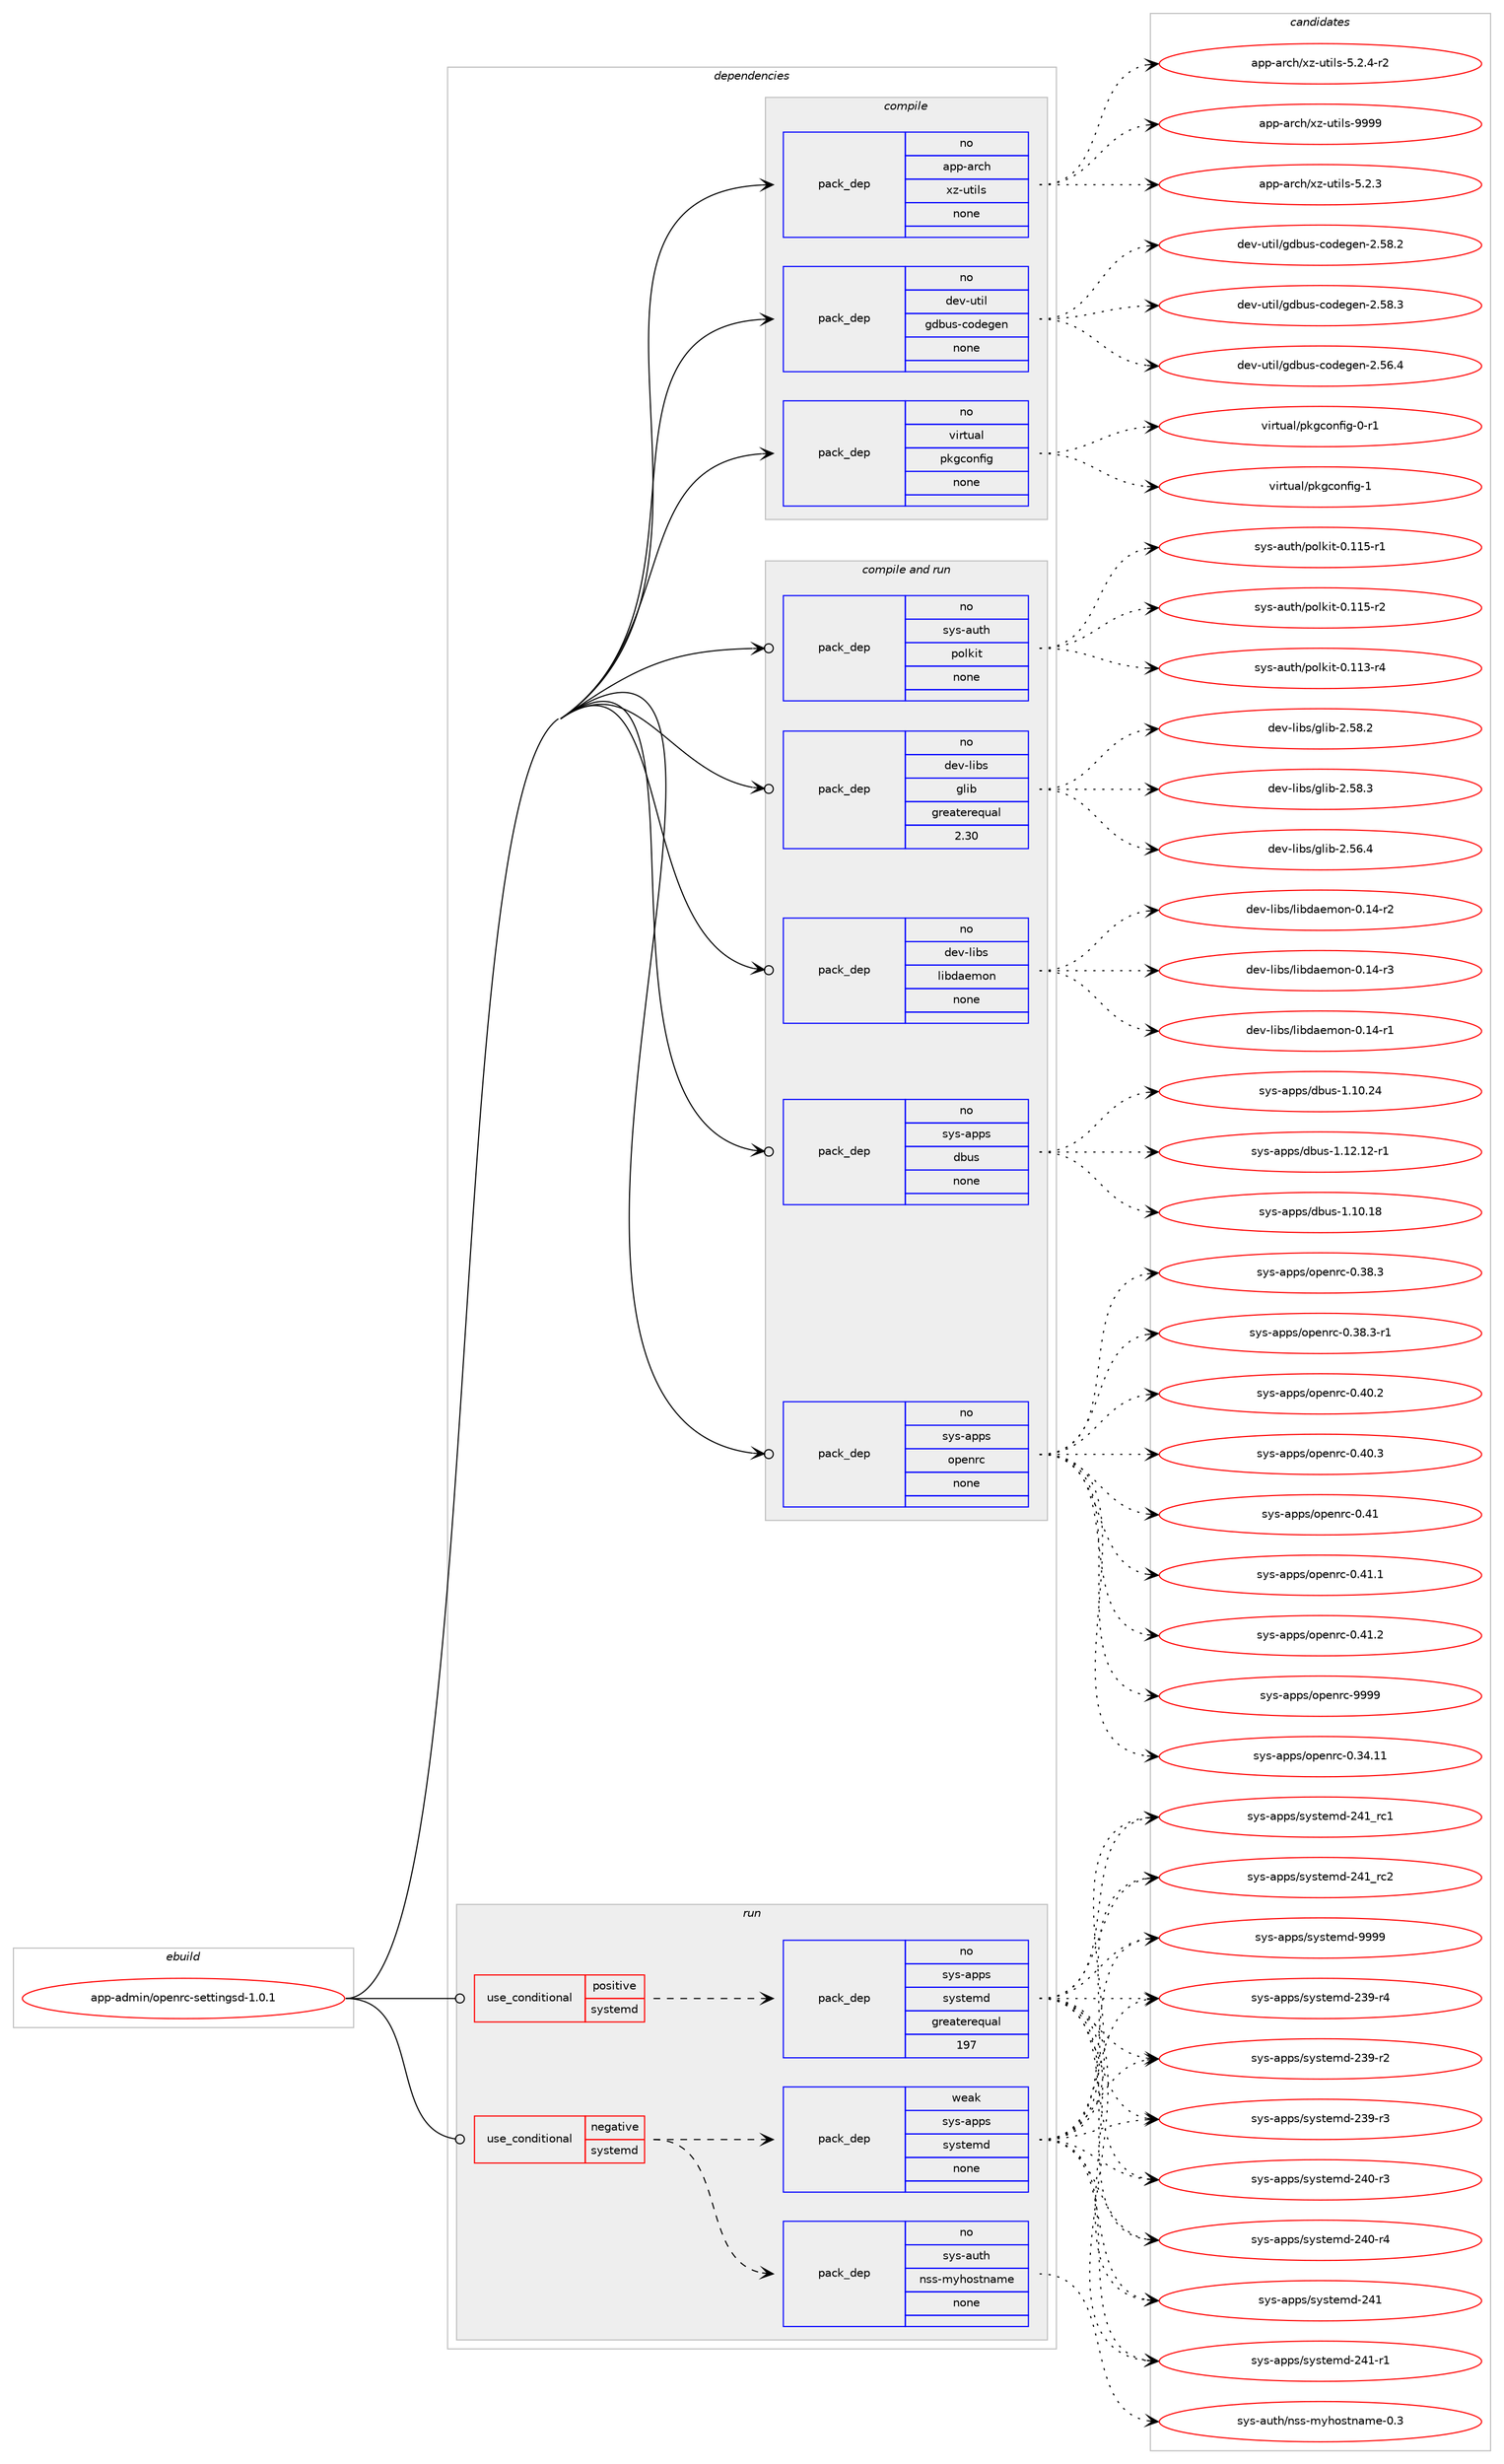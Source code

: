 digraph prolog {

# *************
# Graph options
# *************

newrank=true;
concentrate=true;
compound=true;
graph [rankdir=LR,fontname=Helvetica,fontsize=10,ranksep=1.5];#, ranksep=2.5, nodesep=0.2];
edge  [arrowhead=vee];
node  [fontname=Helvetica,fontsize=10];

# **********
# The ebuild
# **********

subgraph cluster_leftcol {
color=gray;
rank=same;
label=<<i>ebuild</i>>;
id [label="app-admin/openrc-settingsd-1.0.1", color=red, width=4, href="../app-admin/openrc-settingsd-1.0.1.svg"];
}

# ****************
# The dependencies
# ****************

subgraph cluster_midcol {
color=gray;
label=<<i>dependencies</i>>;
subgraph cluster_compile {
fillcolor="#eeeeee";
style=filled;
label=<<i>compile</i>>;
subgraph pack901923 {
dependency1266719 [label=<<TABLE BORDER="0" CELLBORDER="1" CELLSPACING="0" CELLPADDING="4" WIDTH="220"><TR><TD ROWSPAN="6" CELLPADDING="30">pack_dep</TD></TR><TR><TD WIDTH="110">no</TD></TR><TR><TD>app-arch</TD></TR><TR><TD>xz-utils</TD></TR><TR><TD>none</TD></TR><TR><TD></TD></TR></TABLE>>, shape=none, color=blue];
}
id:e -> dependency1266719:w [weight=20,style="solid",arrowhead="vee"];
subgraph pack901924 {
dependency1266720 [label=<<TABLE BORDER="0" CELLBORDER="1" CELLSPACING="0" CELLPADDING="4" WIDTH="220"><TR><TD ROWSPAN="6" CELLPADDING="30">pack_dep</TD></TR><TR><TD WIDTH="110">no</TD></TR><TR><TD>dev-util</TD></TR><TR><TD>gdbus-codegen</TD></TR><TR><TD>none</TD></TR><TR><TD></TD></TR></TABLE>>, shape=none, color=blue];
}
id:e -> dependency1266720:w [weight=20,style="solid",arrowhead="vee"];
subgraph pack901925 {
dependency1266721 [label=<<TABLE BORDER="0" CELLBORDER="1" CELLSPACING="0" CELLPADDING="4" WIDTH="220"><TR><TD ROWSPAN="6" CELLPADDING="30">pack_dep</TD></TR><TR><TD WIDTH="110">no</TD></TR><TR><TD>virtual</TD></TR><TR><TD>pkgconfig</TD></TR><TR><TD>none</TD></TR><TR><TD></TD></TR></TABLE>>, shape=none, color=blue];
}
id:e -> dependency1266721:w [weight=20,style="solid",arrowhead="vee"];
}
subgraph cluster_compileandrun {
fillcolor="#eeeeee";
style=filled;
label=<<i>compile and run</i>>;
subgraph pack901926 {
dependency1266722 [label=<<TABLE BORDER="0" CELLBORDER="1" CELLSPACING="0" CELLPADDING="4" WIDTH="220"><TR><TD ROWSPAN="6" CELLPADDING="30">pack_dep</TD></TR><TR><TD WIDTH="110">no</TD></TR><TR><TD>dev-libs</TD></TR><TR><TD>glib</TD></TR><TR><TD>greaterequal</TD></TR><TR><TD>2.30</TD></TR></TABLE>>, shape=none, color=blue];
}
id:e -> dependency1266722:w [weight=20,style="solid",arrowhead="odotvee"];
subgraph pack901927 {
dependency1266723 [label=<<TABLE BORDER="0" CELLBORDER="1" CELLSPACING="0" CELLPADDING="4" WIDTH="220"><TR><TD ROWSPAN="6" CELLPADDING="30">pack_dep</TD></TR><TR><TD WIDTH="110">no</TD></TR><TR><TD>dev-libs</TD></TR><TR><TD>libdaemon</TD></TR><TR><TD>none</TD></TR><TR><TD></TD></TR></TABLE>>, shape=none, color=blue];
}
id:e -> dependency1266723:w [weight=20,style="solid",arrowhead="odotvee"];
subgraph pack901928 {
dependency1266724 [label=<<TABLE BORDER="0" CELLBORDER="1" CELLSPACING="0" CELLPADDING="4" WIDTH="220"><TR><TD ROWSPAN="6" CELLPADDING="30">pack_dep</TD></TR><TR><TD WIDTH="110">no</TD></TR><TR><TD>sys-apps</TD></TR><TR><TD>dbus</TD></TR><TR><TD>none</TD></TR><TR><TD></TD></TR></TABLE>>, shape=none, color=blue];
}
id:e -> dependency1266724:w [weight=20,style="solid",arrowhead="odotvee"];
subgraph pack901929 {
dependency1266725 [label=<<TABLE BORDER="0" CELLBORDER="1" CELLSPACING="0" CELLPADDING="4" WIDTH="220"><TR><TD ROWSPAN="6" CELLPADDING="30">pack_dep</TD></TR><TR><TD WIDTH="110">no</TD></TR><TR><TD>sys-apps</TD></TR><TR><TD>openrc</TD></TR><TR><TD>none</TD></TR><TR><TD></TD></TR></TABLE>>, shape=none, color=blue];
}
id:e -> dependency1266725:w [weight=20,style="solid",arrowhead="odotvee"];
subgraph pack901930 {
dependency1266726 [label=<<TABLE BORDER="0" CELLBORDER="1" CELLSPACING="0" CELLPADDING="4" WIDTH="220"><TR><TD ROWSPAN="6" CELLPADDING="30">pack_dep</TD></TR><TR><TD WIDTH="110">no</TD></TR><TR><TD>sys-auth</TD></TR><TR><TD>polkit</TD></TR><TR><TD>none</TD></TR><TR><TD></TD></TR></TABLE>>, shape=none, color=blue];
}
id:e -> dependency1266726:w [weight=20,style="solid",arrowhead="odotvee"];
}
subgraph cluster_run {
fillcolor="#eeeeee";
style=filled;
label=<<i>run</i>>;
subgraph cond345156 {
dependency1266727 [label=<<TABLE BORDER="0" CELLBORDER="1" CELLSPACING="0" CELLPADDING="4"><TR><TD ROWSPAN="3" CELLPADDING="10">use_conditional</TD></TR><TR><TD>negative</TD></TR><TR><TD>systemd</TD></TR></TABLE>>, shape=none, color=red];
subgraph pack901931 {
dependency1266728 [label=<<TABLE BORDER="0" CELLBORDER="1" CELLSPACING="0" CELLPADDING="4" WIDTH="220"><TR><TD ROWSPAN="6" CELLPADDING="30">pack_dep</TD></TR><TR><TD WIDTH="110">no</TD></TR><TR><TD>sys-auth</TD></TR><TR><TD>nss-myhostname</TD></TR><TR><TD>none</TD></TR><TR><TD></TD></TR></TABLE>>, shape=none, color=blue];
}
dependency1266727:e -> dependency1266728:w [weight=20,style="dashed",arrowhead="vee"];
subgraph pack901932 {
dependency1266729 [label=<<TABLE BORDER="0" CELLBORDER="1" CELLSPACING="0" CELLPADDING="4" WIDTH="220"><TR><TD ROWSPAN="6" CELLPADDING="30">pack_dep</TD></TR><TR><TD WIDTH="110">weak</TD></TR><TR><TD>sys-apps</TD></TR><TR><TD>systemd</TD></TR><TR><TD>none</TD></TR><TR><TD></TD></TR></TABLE>>, shape=none, color=blue];
}
dependency1266727:e -> dependency1266729:w [weight=20,style="dashed",arrowhead="vee"];
}
id:e -> dependency1266727:w [weight=20,style="solid",arrowhead="odot"];
subgraph cond345157 {
dependency1266730 [label=<<TABLE BORDER="0" CELLBORDER="1" CELLSPACING="0" CELLPADDING="4"><TR><TD ROWSPAN="3" CELLPADDING="10">use_conditional</TD></TR><TR><TD>positive</TD></TR><TR><TD>systemd</TD></TR></TABLE>>, shape=none, color=red];
subgraph pack901933 {
dependency1266731 [label=<<TABLE BORDER="0" CELLBORDER="1" CELLSPACING="0" CELLPADDING="4" WIDTH="220"><TR><TD ROWSPAN="6" CELLPADDING="30">pack_dep</TD></TR><TR><TD WIDTH="110">no</TD></TR><TR><TD>sys-apps</TD></TR><TR><TD>systemd</TD></TR><TR><TD>greaterequal</TD></TR><TR><TD>197</TD></TR></TABLE>>, shape=none, color=blue];
}
dependency1266730:e -> dependency1266731:w [weight=20,style="dashed",arrowhead="vee"];
}
id:e -> dependency1266730:w [weight=20,style="solid",arrowhead="odot"];
}
}

# **************
# The candidates
# **************

subgraph cluster_choices {
rank=same;
color=gray;
label=<<i>candidates</i>>;

subgraph choice901923 {
color=black;
nodesep=1;
choice971121124597114991044712012245117116105108115455346504651 [label="app-arch/xz-utils-5.2.3", color=red, width=4,href="../app-arch/xz-utils-5.2.3.svg"];
choice9711211245971149910447120122451171161051081154553465046524511450 [label="app-arch/xz-utils-5.2.4-r2", color=red, width=4,href="../app-arch/xz-utils-5.2.4-r2.svg"];
choice9711211245971149910447120122451171161051081154557575757 [label="app-arch/xz-utils-9999", color=red, width=4,href="../app-arch/xz-utils-9999.svg"];
dependency1266719:e -> choice971121124597114991044712012245117116105108115455346504651:w [style=dotted,weight="100"];
dependency1266719:e -> choice9711211245971149910447120122451171161051081154553465046524511450:w [style=dotted,weight="100"];
dependency1266719:e -> choice9711211245971149910447120122451171161051081154557575757:w [style=dotted,weight="100"];
}
subgraph choice901924 {
color=black;
nodesep=1;
choice100101118451171161051084710310098117115459911110010110310111045504653544652 [label="dev-util/gdbus-codegen-2.56.4", color=red, width=4,href="../dev-util/gdbus-codegen-2.56.4.svg"];
choice100101118451171161051084710310098117115459911110010110310111045504653564650 [label="dev-util/gdbus-codegen-2.58.2", color=red, width=4,href="../dev-util/gdbus-codegen-2.58.2.svg"];
choice100101118451171161051084710310098117115459911110010110310111045504653564651 [label="dev-util/gdbus-codegen-2.58.3", color=red, width=4,href="../dev-util/gdbus-codegen-2.58.3.svg"];
dependency1266720:e -> choice100101118451171161051084710310098117115459911110010110310111045504653544652:w [style=dotted,weight="100"];
dependency1266720:e -> choice100101118451171161051084710310098117115459911110010110310111045504653564650:w [style=dotted,weight="100"];
dependency1266720:e -> choice100101118451171161051084710310098117115459911110010110310111045504653564651:w [style=dotted,weight="100"];
}
subgraph choice901925 {
color=black;
nodesep=1;
choice11810511411611797108471121071039911111010210510345484511449 [label="virtual/pkgconfig-0-r1", color=red, width=4,href="../virtual/pkgconfig-0-r1.svg"];
choice1181051141161179710847112107103991111101021051034549 [label="virtual/pkgconfig-1", color=red, width=4,href="../virtual/pkgconfig-1.svg"];
dependency1266721:e -> choice11810511411611797108471121071039911111010210510345484511449:w [style=dotted,weight="100"];
dependency1266721:e -> choice1181051141161179710847112107103991111101021051034549:w [style=dotted,weight="100"];
}
subgraph choice901926 {
color=black;
nodesep=1;
choice1001011184510810598115471031081059845504653544652 [label="dev-libs/glib-2.56.4", color=red, width=4,href="../dev-libs/glib-2.56.4.svg"];
choice1001011184510810598115471031081059845504653564650 [label="dev-libs/glib-2.58.2", color=red, width=4,href="../dev-libs/glib-2.58.2.svg"];
choice1001011184510810598115471031081059845504653564651 [label="dev-libs/glib-2.58.3", color=red, width=4,href="../dev-libs/glib-2.58.3.svg"];
dependency1266722:e -> choice1001011184510810598115471031081059845504653544652:w [style=dotted,weight="100"];
dependency1266722:e -> choice1001011184510810598115471031081059845504653564650:w [style=dotted,weight="100"];
dependency1266722:e -> choice1001011184510810598115471031081059845504653564651:w [style=dotted,weight="100"];
}
subgraph choice901927 {
color=black;
nodesep=1;
choice100101118451081059811547108105981009710110911111045484649524511449 [label="dev-libs/libdaemon-0.14-r1", color=red, width=4,href="../dev-libs/libdaemon-0.14-r1.svg"];
choice100101118451081059811547108105981009710110911111045484649524511450 [label="dev-libs/libdaemon-0.14-r2", color=red, width=4,href="../dev-libs/libdaemon-0.14-r2.svg"];
choice100101118451081059811547108105981009710110911111045484649524511451 [label="dev-libs/libdaemon-0.14-r3", color=red, width=4,href="../dev-libs/libdaemon-0.14-r3.svg"];
dependency1266723:e -> choice100101118451081059811547108105981009710110911111045484649524511449:w [style=dotted,weight="100"];
dependency1266723:e -> choice100101118451081059811547108105981009710110911111045484649524511450:w [style=dotted,weight="100"];
dependency1266723:e -> choice100101118451081059811547108105981009710110911111045484649524511451:w [style=dotted,weight="100"];
}
subgraph choice901928 {
color=black;
nodesep=1;
choice115121115459711211211547100981171154549464948464956 [label="sys-apps/dbus-1.10.18", color=red, width=4,href="../sys-apps/dbus-1.10.18.svg"];
choice115121115459711211211547100981171154549464948465052 [label="sys-apps/dbus-1.10.24", color=red, width=4,href="../sys-apps/dbus-1.10.24.svg"];
choice1151211154597112112115471009811711545494649504649504511449 [label="sys-apps/dbus-1.12.12-r1", color=red, width=4,href="../sys-apps/dbus-1.12.12-r1.svg"];
dependency1266724:e -> choice115121115459711211211547100981171154549464948464956:w [style=dotted,weight="100"];
dependency1266724:e -> choice115121115459711211211547100981171154549464948465052:w [style=dotted,weight="100"];
dependency1266724:e -> choice1151211154597112112115471009811711545494649504649504511449:w [style=dotted,weight="100"];
}
subgraph choice901929 {
color=black;
nodesep=1;
choice115121115459711211211547111112101110114994548465152464949 [label="sys-apps/openrc-0.34.11", color=red, width=4,href="../sys-apps/openrc-0.34.11.svg"];
choice1151211154597112112115471111121011101149945484651564651 [label="sys-apps/openrc-0.38.3", color=red, width=4,href="../sys-apps/openrc-0.38.3.svg"];
choice11512111545971121121154711111210111011499454846515646514511449 [label="sys-apps/openrc-0.38.3-r1", color=red, width=4,href="../sys-apps/openrc-0.38.3-r1.svg"];
choice1151211154597112112115471111121011101149945484652484650 [label="sys-apps/openrc-0.40.2", color=red, width=4,href="../sys-apps/openrc-0.40.2.svg"];
choice1151211154597112112115471111121011101149945484652484651 [label="sys-apps/openrc-0.40.3", color=red, width=4,href="../sys-apps/openrc-0.40.3.svg"];
choice115121115459711211211547111112101110114994548465249 [label="sys-apps/openrc-0.41", color=red, width=4,href="../sys-apps/openrc-0.41.svg"];
choice1151211154597112112115471111121011101149945484652494649 [label="sys-apps/openrc-0.41.1", color=red, width=4,href="../sys-apps/openrc-0.41.1.svg"];
choice1151211154597112112115471111121011101149945484652494650 [label="sys-apps/openrc-0.41.2", color=red, width=4,href="../sys-apps/openrc-0.41.2.svg"];
choice115121115459711211211547111112101110114994557575757 [label="sys-apps/openrc-9999", color=red, width=4,href="../sys-apps/openrc-9999.svg"];
dependency1266725:e -> choice115121115459711211211547111112101110114994548465152464949:w [style=dotted,weight="100"];
dependency1266725:e -> choice1151211154597112112115471111121011101149945484651564651:w [style=dotted,weight="100"];
dependency1266725:e -> choice11512111545971121121154711111210111011499454846515646514511449:w [style=dotted,weight="100"];
dependency1266725:e -> choice1151211154597112112115471111121011101149945484652484650:w [style=dotted,weight="100"];
dependency1266725:e -> choice1151211154597112112115471111121011101149945484652484651:w [style=dotted,weight="100"];
dependency1266725:e -> choice115121115459711211211547111112101110114994548465249:w [style=dotted,weight="100"];
dependency1266725:e -> choice1151211154597112112115471111121011101149945484652494649:w [style=dotted,weight="100"];
dependency1266725:e -> choice1151211154597112112115471111121011101149945484652494650:w [style=dotted,weight="100"];
dependency1266725:e -> choice115121115459711211211547111112101110114994557575757:w [style=dotted,weight="100"];
}
subgraph choice901930 {
color=black;
nodesep=1;
choice1151211154597117116104471121111081071051164548464949514511452 [label="sys-auth/polkit-0.113-r4", color=red, width=4,href="../sys-auth/polkit-0.113-r4.svg"];
choice1151211154597117116104471121111081071051164548464949534511449 [label="sys-auth/polkit-0.115-r1", color=red, width=4,href="../sys-auth/polkit-0.115-r1.svg"];
choice1151211154597117116104471121111081071051164548464949534511450 [label="sys-auth/polkit-0.115-r2", color=red, width=4,href="../sys-auth/polkit-0.115-r2.svg"];
dependency1266726:e -> choice1151211154597117116104471121111081071051164548464949514511452:w [style=dotted,weight="100"];
dependency1266726:e -> choice1151211154597117116104471121111081071051164548464949534511449:w [style=dotted,weight="100"];
dependency1266726:e -> choice1151211154597117116104471121111081071051164548464949534511450:w [style=dotted,weight="100"];
}
subgraph choice901931 {
color=black;
nodesep=1;
choice115121115459711711610447110115115451091211041111151161109710910145484651 [label="sys-auth/nss-myhostname-0.3", color=red, width=4,href="../sys-auth/nss-myhostname-0.3.svg"];
dependency1266728:e -> choice115121115459711711610447110115115451091211041111151161109710910145484651:w [style=dotted,weight="100"];
}
subgraph choice901932 {
color=black;
nodesep=1;
choice115121115459711211211547115121115116101109100455051574511450 [label="sys-apps/systemd-239-r2", color=red, width=4,href="../sys-apps/systemd-239-r2.svg"];
choice115121115459711211211547115121115116101109100455051574511451 [label="sys-apps/systemd-239-r3", color=red, width=4,href="../sys-apps/systemd-239-r3.svg"];
choice115121115459711211211547115121115116101109100455051574511452 [label="sys-apps/systemd-239-r4", color=red, width=4,href="../sys-apps/systemd-239-r4.svg"];
choice115121115459711211211547115121115116101109100455052484511451 [label="sys-apps/systemd-240-r3", color=red, width=4,href="../sys-apps/systemd-240-r3.svg"];
choice115121115459711211211547115121115116101109100455052484511452 [label="sys-apps/systemd-240-r4", color=red, width=4,href="../sys-apps/systemd-240-r4.svg"];
choice11512111545971121121154711512111511610110910045505249 [label="sys-apps/systemd-241", color=red, width=4,href="../sys-apps/systemd-241.svg"];
choice115121115459711211211547115121115116101109100455052494511449 [label="sys-apps/systemd-241-r1", color=red, width=4,href="../sys-apps/systemd-241-r1.svg"];
choice11512111545971121121154711512111511610110910045505249951149949 [label="sys-apps/systemd-241_rc1", color=red, width=4,href="../sys-apps/systemd-241_rc1.svg"];
choice11512111545971121121154711512111511610110910045505249951149950 [label="sys-apps/systemd-241_rc2", color=red, width=4,href="../sys-apps/systemd-241_rc2.svg"];
choice1151211154597112112115471151211151161011091004557575757 [label="sys-apps/systemd-9999", color=red, width=4,href="../sys-apps/systemd-9999.svg"];
dependency1266729:e -> choice115121115459711211211547115121115116101109100455051574511450:w [style=dotted,weight="100"];
dependency1266729:e -> choice115121115459711211211547115121115116101109100455051574511451:w [style=dotted,weight="100"];
dependency1266729:e -> choice115121115459711211211547115121115116101109100455051574511452:w [style=dotted,weight="100"];
dependency1266729:e -> choice115121115459711211211547115121115116101109100455052484511451:w [style=dotted,weight="100"];
dependency1266729:e -> choice115121115459711211211547115121115116101109100455052484511452:w [style=dotted,weight="100"];
dependency1266729:e -> choice11512111545971121121154711512111511610110910045505249:w [style=dotted,weight="100"];
dependency1266729:e -> choice115121115459711211211547115121115116101109100455052494511449:w [style=dotted,weight="100"];
dependency1266729:e -> choice11512111545971121121154711512111511610110910045505249951149949:w [style=dotted,weight="100"];
dependency1266729:e -> choice11512111545971121121154711512111511610110910045505249951149950:w [style=dotted,weight="100"];
dependency1266729:e -> choice1151211154597112112115471151211151161011091004557575757:w [style=dotted,weight="100"];
}
subgraph choice901933 {
color=black;
nodesep=1;
choice115121115459711211211547115121115116101109100455051574511450 [label="sys-apps/systemd-239-r2", color=red, width=4,href="../sys-apps/systemd-239-r2.svg"];
choice115121115459711211211547115121115116101109100455051574511451 [label="sys-apps/systemd-239-r3", color=red, width=4,href="../sys-apps/systemd-239-r3.svg"];
choice115121115459711211211547115121115116101109100455051574511452 [label="sys-apps/systemd-239-r4", color=red, width=4,href="../sys-apps/systemd-239-r4.svg"];
choice115121115459711211211547115121115116101109100455052484511451 [label="sys-apps/systemd-240-r3", color=red, width=4,href="../sys-apps/systemd-240-r3.svg"];
choice115121115459711211211547115121115116101109100455052484511452 [label="sys-apps/systemd-240-r4", color=red, width=4,href="../sys-apps/systemd-240-r4.svg"];
choice11512111545971121121154711512111511610110910045505249 [label="sys-apps/systemd-241", color=red, width=4,href="../sys-apps/systemd-241.svg"];
choice115121115459711211211547115121115116101109100455052494511449 [label="sys-apps/systemd-241-r1", color=red, width=4,href="../sys-apps/systemd-241-r1.svg"];
choice11512111545971121121154711512111511610110910045505249951149949 [label="sys-apps/systemd-241_rc1", color=red, width=4,href="../sys-apps/systemd-241_rc1.svg"];
choice11512111545971121121154711512111511610110910045505249951149950 [label="sys-apps/systemd-241_rc2", color=red, width=4,href="../sys-apps/systemd-241_rc2.svg"];
choice1151211154597112112115471151211151161011091004557575757 [label="sys-apps/systemd-9999", color=red, width=4,href="../sys-apps/systemd-9999.svg"];
dependency1266731:e -> choice115121115459711211211547115121115116101109100455051574511450:w [style=dotted,weight="100"];
dependency1266731:e -> choice115121115459711211211547115121115116101109100455051574511451:w [style=dotted,weight="100"];
dependency1266731:e -> choice115121115459711211211547115121115116101109100455051574511452:w [style=dotted,weight="100"];
dependency1266731:e -> choice115121115459711211211547115121115116101109100455052484511451:w [style=dotted,weight="100"];
dependency1266731:e -> choice115121115459711211211547115121115116101109100455052484511452:w [style=dotted,weight="100"];
dependency1266731:e -> choice11512111545971121121154711512111511610110910045505249:w [style=dotted,weight="100"];
dependency1266731:e -> choice115121115459711211211547115121115116101109100455052494511449:w [style=dotted,weight="100"];
dependency1266731:e -> choice11512111545971121121154711512111511610110910045505249951149949:w [style=dotted,weight="100"];
dependency1266731:e -> choice11512111545971121121154711512111511610110910045505249951149950:w [style=dotted,weight="100"];
dependency1266731:e -> choice1151211154597112112115471151211151161011091004557575757:w [style=dotted,weight="100"];
}
}

}

